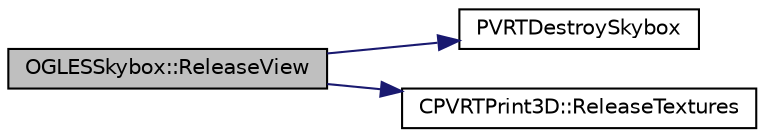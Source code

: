 digraph "OGLESSkybox::ReleaseView"
{
  edge [fontname="Helvetica",fontsize="10",labelfontname="Helvetica",labelfontsize="10"];
  node [fontname="Helvetica",fontsize="10",shape=record];
  rankdir="LR";
  Node1 [label="OGLESSkybox::ReleaseView",height=0.2,width=0.4,color="black", fillcolor="grey75", style="filled", fontcolor="black"];
  Node1 -> Node2 [color="midnightblue",fontsize="10",style="solid"];
  Node2 [label="PVRTDestroySkybox",height=0.2,width=0.4,color="black", fillcolor="white", style="filled",URL="$_p_v_r_t_misc_8h.html#a161566f65a6bd613272cea21ad0666fe",tooltip="Destroy the memory allocated for a skybox. "];
  Node1 -> Node3 [color="midnightblue",fontsize="10",style="solid"];
  Node3 [label="CPVRTPrint3D::ReleaseTextures",height=0.2,width=0.4,color="black", fillcolor="white", style="filled",URL="$class_c_p_v_r_t_print3_d.html#a951bd6afe2007f942eca8474cd0025e3",tooltip="Deallocate the memory allocated in SetTextures(...) "];
}
